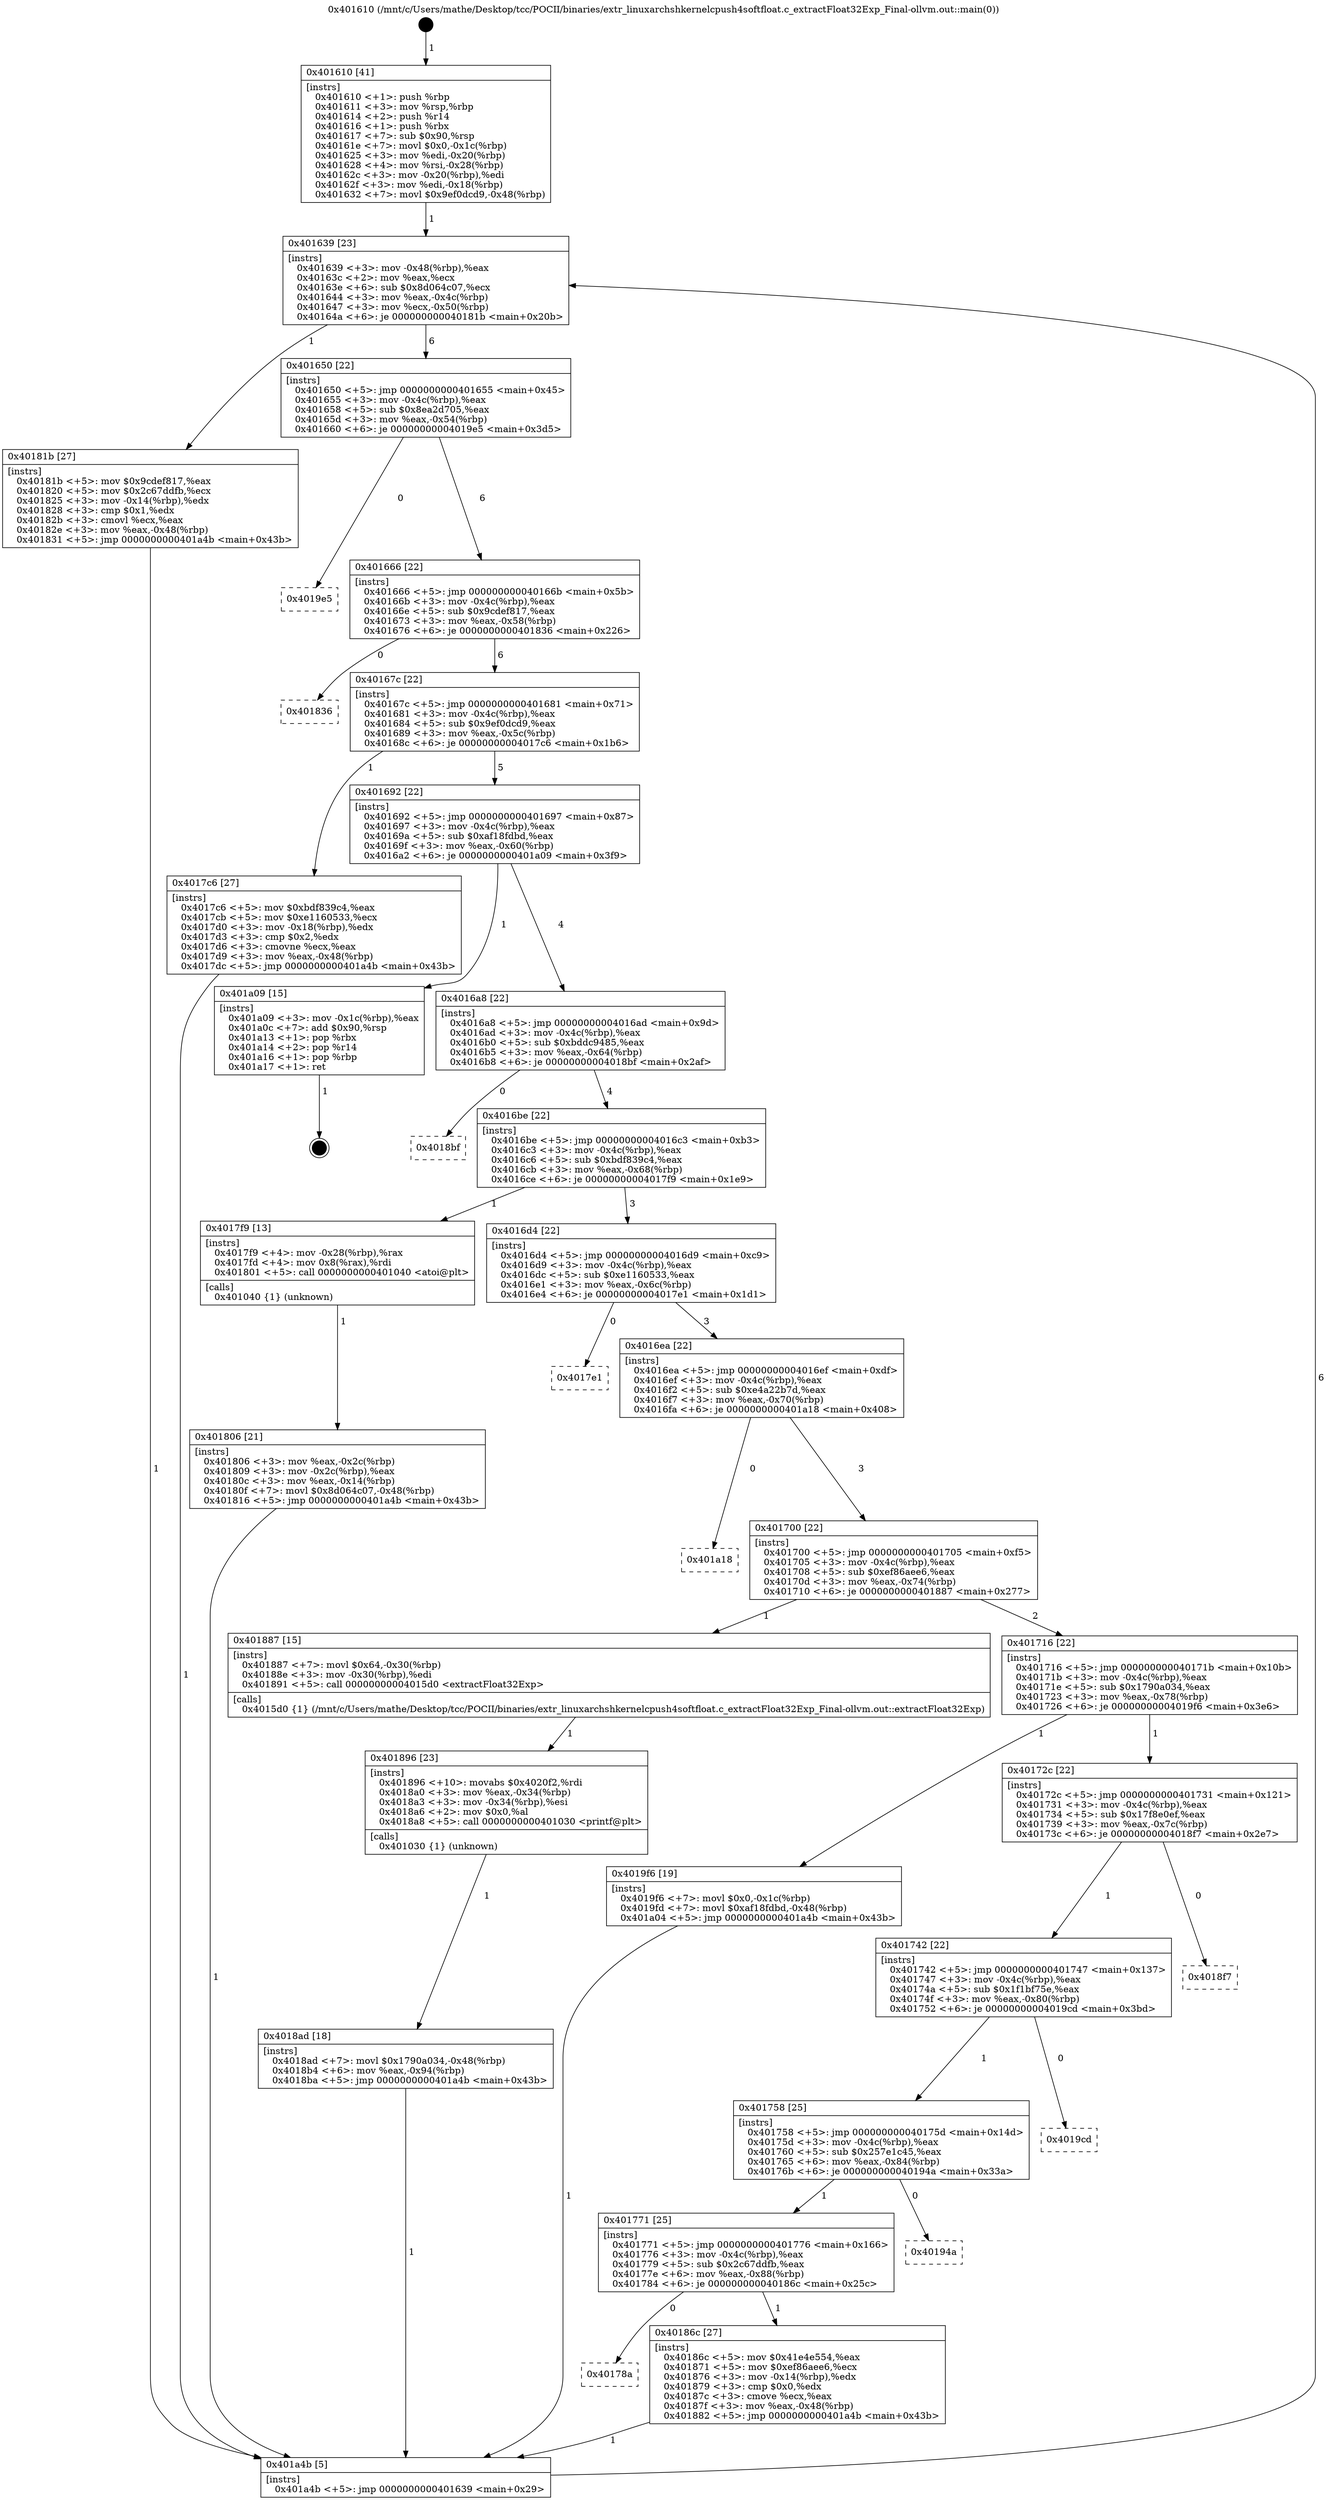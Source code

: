 digraph "0x401610" {
  label = "0x401610 (/mnt/c/Users/mathe/Desktop/tcc/POCII/binaries/extr_linuxarchshkernelcpush4softfloat.c_extractFloat32Exp_Final-ollvm.out::main(0))"
  labelloc = "t"
  node[shape=record]

  Entry [label="",width=0.3,height=0.3,shape=circle,fillcolor=black,style=filled]
  "0x401639" [label="{
     0x401639 [23]\l
     | [instrs]\l
     &nbsp;&nbsp;0x401639 \<+3\>: mov -0x48(%rbp),%eax\l
     &nbsp;&nbsp;0x40163c \<+2\>: mov %eax,%ecx\l
     &nbsp;&nbsp;0x40163e \<+6\>: sub $0x8d064c07,%ecx\l
     &nbsp;&nbsp;0x401644 \<+3\>: mov %eax,-0x4c(%rbp)\l
     &nbsp;&nbsp;0x401647 \<+3\>: mov %ecx,-0x50(%rbp)\l
     &nbsp;&nbsp;0x40164a \<+6\>: je 000000000040181b \<main+0x20b\>\l
  }"]
  "0x40181b" [label="{
     0x40181b [27]\l
     | [instrs]\l
     &nbsp;&nbsp;0x40181b \<+5\>: mov $0x9cdef817,%eax\l
     &nbsp;&nbsp;0x401820 \<+5\>: mov $0x2c67ddfb,%ecx\l
     &nbsp;&nbsp;0x401825 \<+3\>: mov -0x14(%rbp),%edx\l
     &nbsp;&nbsp;0x401828 \<+3\>: cmp $0x1,%edx\l
     &nbsp;&nbsp;0x40182b \<+3\>: cmovl %ecx,%eax\l
     &nbsp;&nbsp;0x40182e \<+3\>: mov %eax,-0x48(%rbp)\l
     &nbsp;&nbsp;0x401831 \<+5\>: jmp 0000000000401a4b \<main+0x43b\>\l
  }"]
  "0x401650" [label="{
     0x401650 [22]\l
     | [instrs]\l
     &nbsp;&nbsp;0x401650 \<+5\>: jmp 0000000000401655 \<main+0x45\>\l
     &nbsp;&nbsp;0x401655 \<+3\>: mov -0x4c(%rbp),%eax\l
     &nbsp;&nbsp;0x401658 \<+5\>: sub $0x8ea2d705,%eax\l
     &nbsp;&nbsp;0x40165d \<+3\>: mov %eax,-0x54(%rbp)\l
     &nbsp;&nbsp;0x401660 \<+6\>: je 00000000004019e5 \<main+0x3d5\>\l
  }"]
  Exit [label="",width=0.3,height=0.3,shape=circle,fillcolor=black,style=filled,peripheries=2]
  "0x4019e5" [label="{
     0x4019e5\l
  }", style=dashed]
  "0x401666" [label="{
     0x401666 [22]\l
     | [instrs]\l
     &nbsp;&nbsp;0x401666 \<+5\>: jmp 000000000040166b \<main+0x5b\>\l
     &nbsp;&nbsp;0x40166b \<+3\>: mov -0x4c(%rbp),%eax\l
     &nbsp;&nbsp;0x40166e \<+5\>: sub $0x9cdef817,%eax\l
     &nbsp;&nbsp;0x401673 \<+3\>: mov %eax,-0x58(%rbp)\l
     &nbsp;&nbsp;0x401676 \<+6\>: je 0000000000401836 \<main+0x226\>\l
  }"]
  "0x4018ad" [label="{
     0x4018ad [18]\l
     | [instrs]\l
     &nbsp;&nbsp;0x4018ad \<+7\>: movl $0x1790a034,-0x48(%rbp)\l
     &nbsp;&nbsp;0x4018b4 \<+6\>: mov %eax,-0x94(%rbp)\l
     &nbsp;&nbsp;0x4018ba \<+5\>: jmp 0000000000401a4b \<main+0x43b\>\l
  }"]
  "0x401836" [label="{
     0x401836\l
  }", style=dashed]
  "0x40167c" [label="{
     0x40167c [22]\l
     | [instrs]\l
     &nbsp;&nbsp;0x40167c \<+5\>: jmp 0000000000401681 \<main+0x71\>\l
     &nbsp;&nbsp;0x401681 \<+3\>: mov -0x4c(%rbp),%eax\l
     &nbsp;&nbsp;0x401684 \<+5\>: sub $0x9ef0dcd9,%eax\l
     &nbsp;&nbsp;0x401689 \<+3\>: mov %eax,-0x5c(%rbp)\l
     &nbsp;&nbsp;0x40168c \<+6\>: je 00000000004017c6 \<main+0x1b6\>\l
  }"]
  "0x401896" [label="{
     0x401896 [23]\l
     | [instrs]\l
     &nbsp;&nbsp;0x401896 \<+10\>: movabs $0x4020f2,%rdi\l
     &nbsp;&nbsp;0x4018a0 \<+3\>: mov %eax,-0x34(%rbp)\l
     &nbsp;&nbsp;0x4018a3 \<+3\>: mov -0x34(%rbp),%esi\l
     &nbsp;&nbsp;0x4018a6 \<+2\>: mov $0x0,%al\l
     &nbsp;&nbsp;0x4018a8 \<+5\>: call 0000000000401030 \<printf@plt\>\l
     | [calls]\l
     &nbsp;&nbsp;0x401030 \{1\} (unknown)\l
  }"]
  "0x4017c6" [label="{
     0x4017c6 [27]\l
     | [instrs]\l
     &nbsp;&nbsp;0x4017c6 \<+5\>: mov $0xbdf839c4,%eax\l
     &nbsp;&nbsp;0x4017cb \<+5\>: mov $0xe1160533,%ecx\l
     &nbsp;&nbsp;0x4017d0 \<+3\>: mov -0x18(%rbp),%edx\l
     &nbsp;&nbsp;0x4017d3 \<+3\>: cmp $0x2,%edx\l
     &nbsp;&nbsp;0x4017d6 \<+3\>: cmovne %ecx,%eax\l
     &nbsp;&nbsp;0x4017d9 \<+3\>: mov %eax,-0x48(%rbp)\l
     &nbsp;&nbsp;0x4017dc \<+5\>: jmp 0000000000401a4b \<main+0x43b\>\l
  }"]
  "0x401692" [label="{
     0x401692 [22]\l
     | [instrs]\l
     &nbsp;&nbsp;0x401692 \<+5\>: jmp 0000000000401697 \<main+0x87\>\l
     &nbsp;&nbsp;0x401697 \<+3\>: mov -0x4c(%rbp),%eax\l
     &nbsp;&nbsp;0x40169a \<+5\>: sub $0xaf18fdbd,%eax\l
     &nbsp;&nbsp;0x40169f \<+3\>: mov %eax,-0x60(%rbp)\l
     &nbsp;&nbsp;0x4016a2 \<+6\>: je 0000000000401a09 \<main+0x3f9\>\l
  }"]
  "0x401a4b" [label="{
     0x401a4b [5]\l
     | [instrs]\l
     &nbsp;&nbsp;0x401a4b \<+5\>: jmp 0000000000401639 \<main+0x29\>\l
  }"]
  "0x401610" [label="{
     0x401610 [41]\l
     | [instrs]\l
     &nbsp;&nbsp;0x401610 \<+1\>: push %rbp\l
     &nbsp;&nbsp;0x401611 \<+3\>: mov %rsp,%rbp\l
     &nbsp;&nbsp;0x401614 \<+2\>: push %r14\l
     &nbsp;&nbsp;0x401616 \<+1\>: push %rbx\l
     &nbsp;&nbsp;0x401617 \<+7\>: sub $0x90,%rsp\l
     &nbsp;&nbsp;0x40161e \<+7\>: movl $0x0,-0x1c(%rbp)\l
     &nbsp;&nbsp;0x401625 \<+3\>: mov %edi,-0x20(%rbp)\l
     &nbsp;&nbsp;0x401628 \<+4\>: mov %rsi,-0x28(%rbp)\l
     &nbsp;&nbsp;0x40162c \<+3\>: mov -0x20(%rbp),%edi\l
     &nbsp;&nbsp;0x40162f \<+3\>: mov %edi,-0x18(%rbp)\l
     &nbsp;&nbsp;0x401632 \<+7\>: movl $0x9ef0dcd9,-0x48(%rbp)\l
  }"]
  "0x40178a" [label="{
     0x40178a\l
  }", style=dashed]
  "0x401a09" [label="{
     0x401a09 [15]\l
     | [instrs]\l
     &nbsp;&nbsp;0x401a09 \<+3\>: mov -0x1c(%rbp),%eax\l
     &nbsp;&nbsp;0x401a0c \<+7\>: add $0x90,%rsp\l
     &nbsp;&nbsp;0x401a13 \<+1\>: pop %rbx\l
     &nbsp;&nbsp;0x401a14 \<+2\>: pop %r14\l
     &nbsp;&nbsp;0x401a16 \<+1\>: pop %rbp\l
     &nbsp;&nbsp;0x401a17 \<+1\>: ret\l
  }"]
  "0x4016a8" [label="{
     0x4016a8 [22]\l
     | [instrs]\l
     &nbsp;&nbsp;0x4016a8 \<+5\>: jmp 00000000004016ad \<main+0x9d\>\l
     &nbsp;&nbsp;0x4016ad \<+3\>: mov -0x4c(%rbp),%eax\l
     &nbsp;&nbsp;0x4016b0 \<+5\>: sub $0xbddc9485,%eax\l
     &nbsp;&nbsp;0x4016b5 \<+3\>: mov %eax,-0x64(%rbp)\l
     &nbsp;&nbsp;0x4016b8 \<+6\>: je 00000000004018bf \<main+0x2af\>\l
  }"]
  "0x40186c" [label="{
     0x40186c [27]\l
     | [instrs]\l
     &nbsp;&nbsp;0x40186c \<+5\>: mov $0x41e4e554,%eax\l
     &nbsp;&nbsp;0x401871 \<+5\>: mov $0xef86aee6,%ecx\l
     &nbsp;&nbsp;0x401876 \<+3\>: mov -0x14(%rbp),%edx\l
     &nbsp;&nbsp;0x401879 \<+3\>: cmp $0x0,%edx\l
     &nbsp;&nbsp;0x40187c \<+3\>: cmove %ecx,%eax\l
     &nbsp;&nbsp;0x40187f \<+3\>: mov %eax,-0x48(%rbp)\l
     &nbsp;&nbsp;0x401882 \<+5\>: jmp 0000000000401a4b \<main+0x43b\>\l
  }"]
  "0x4018bf" [label="{
     0x4018bf\l
  }", style=dashed]
  "0x4016be" [label="{
     0x4016be [22]\l
     | [instrs]\l
     &nbsp;&nbsp;0x4016be \<+5\>: jmp 00000000004016c3 \<main+0xb3\>\l
     &nbsp;&nbsp;0x4016c3 \<+3\>: mov -0x4c(%rbp),%eax\l
     &nbsp;&nbsp;0x4016c6 \<+5\>: sub $0xbdf839c4,%eax\l
     &nbsp;&nbsp;0x4016cb \<+3\>: mov %eax,-0x68(%rbp)\l
     &nbsp;&nbsp;0x4016ce \<+6\>: je 00000000004017f9 \<main+0x1e9\>\l
  }"]
  "0x401771" [label="{
     0x401771 [25]\l
     | [instrs]\l
     &nbsp;&nbsp;0x401771 \<+5\>: jmp 0000000000401776 \<main+0x166\>\l
     &nbsp;&nbsp;0x401776 \<+3\>: mov -0x4c(%rbp),%eax\l
     &nbsp;&nbsp;0x401779 \<+5\>: sub $0x2c67ddfb,%eax\l
     &nbsp;&nbsp;0x40177e \<+6\>: mov %eax,-0x88(%rbp)\l
     &nbsp;&nbsp;0x401784 \<+6\>: je 000000000040186c \<main+0x25c\>\l
  }"]
  "0x4017f9" [label="{
     0x4017f9 [13]\l
     | [instrs]\l
     &nbsp;&nbsp;0x4017f9 \<+4\>: mov -0x28(%rbp),%rax\l
     &nbsp;&nbsp;0x4017fd \<+4\>: mov 0x8(%rax),%rdi\l
     &nbsp;&nbsp;0x401801 \<+5\>: call 0000000000401040 \<atoi@plt\>\l
     | [calls]\l
     &nbsp;&nbsp;0x401040 \{1\} (unknown)\l
  }"]
  "0x4016d4" [label="{
     0x4016d4 [22]\l
     | [instrs]\l
     &nbsp;&nbsp;0x4016d4 \<+5\>: jmp 00000000004016d9 \<main+0xc9\>\l
     &nbsp;&nbsp;0x4016d9 \<+3\>: mov -0x4c(%rbp),%eax\l
     &nbsp;&nbsp;0x4016dc \<+5\>: sub $0xe1160533,%eax\l
     &nbsp;&nbsp;0x4016e1 \<+3\>: mov %eax,-0x6c(%rbp)\l
     &nbsp;&nbsp;0x4016e4 \<+6\>: je 00000000004017e1 \<main+0x1d1\>\l
  }"]
  "0x401806" [label="{
     0x401806 [21]\l
     | [instrs]\l
     &nbsp;&nbsp;0x401806 \<+3\>: mov %eax,-0x2c(%rbp)\l
     &nbsp;&nbsp;0x401809 \<+3\>: mov -0x2c(%rbp),%eax\l
     &nbsp;&nbsp;0x40180c \<+3\>: mov %eax,-0x14(%rbp)\l
     &nbsp;&nbsp;0x40180f \<+7\>: movl $0x8d064c07,-0x48(%rbp)\l
     &nbsp;&nbsp;0x401816 \<+5\>: jmp 0000000000401a4b \<main+0x43b\>\l
  }"]
  "0x40194a" [label="{
     0x40194a\l
  }", style=dashed]
  "0x4017e1" [label="{
     0x4017e1\l
  }", style=dashed]
  "0x4016ea" [label="{
     0x4016ea [22]\l
     | [instrs]\l
     &nbsp;&nbsp;0x4016ea \<+5\>: jmp 00000000004016ef \<main+0xdf\>\l
     &nbsp;&nbsp;0x4016ef \<+3\>: mov -0x4c(%rbp),%eax\l
     &nbsp;&nbsp;0x4016f2 \<+5\>: sub $0xe4a22b7d,%eax\l
     &nbsp;&nbsp;0x4016f7 \<+3\>: mov %eax,-0x70(%rbp)\l
     &nbsp;&nbsp;0x4016fa \<+6\>: je 0000000000401a18 \<main+0x408\>\l
  }"]
  "0x401758" [label="{
     0x401758 [25]\l
     | [instrs]\l
     &nbsp;&nbsp;0x401758 \<+5\>: jmp 000000000040175d \<main+0x14d\>\l
     &nbsp;&nbsp;0x40175d \<+3\>: mov -0x4c(%rbp),%eax\l
     &nbsp;&nbsp;0x401760 \<+5\>: sub $0x257e1c45,%eax\l
     &nbsp;&nbsp;0x401765 \<+6\>: mov %eax,-0x84(%rbp)\l
     &nbsp;&nbsp;0x40176b \<+6\>: je 000000000040194a \<main+0x33a\>\l
  }"]
  "0x401a18" [label="{
     0x401a18\l
  }", style=dashed]
  "0x401700" [label="{
     0x401700 [22]\l
     | [instrs]\l
     &nbsp;&nbsp;0x401700 \<+5\>: jmp 0000000000401705 \<main+0xf5\>\l
     &nbsp;&nbsp;0x401705 \<+3\>: mov -0x4c(%rbp),%eax\l
     &nbsp;&nbsp;0x401708 \<+5\>: sub $0xef86aee6,%eax\l
     &nbsp;&nbsp;0x40170d \<+3\>: mov %eax,-0x74(%rbp)\l
     &nbsp;&nbsp;0x401710 \<+6\>: je 0000000000401887 \<main+0x277\>\l
  }"]
  "0x4019cd" [label="{
     0x4019cd\l
  }", style=dashed]
  "0x401887" [label="{
     0x401887 [15]\l
     | [instrs]\l
     &nbsp;&nbsp;0x401887 \<+7\>: movl $0x64,-0x30(%rbp)\l
     &nbsp;&nbsp;0x40188e \<+3\>: mov -0x30(%rbp),%edi\l
     &nbsp;&nbsp;0x401891 \<+5\>: call 00000000004015d0 \<extractFloat32Exp\>\l
     | [calls]\l
     &nbsp;&nbsp;0x4015d0 \{1\} (/mnt/c/Users/mathe/Desktop/tcc/POCII/binaries/extr_linuxarchshkernelcpush4softfloat.c_extractFloat32Exp_Final-ollvm.out::extractFloat32Exp)\l
  }"]
  "0x401716" [label="{
     0x401716 [22]\l
     | [instrs]\l
     &nbsp;&nbsp;0x401716 \<+5\>: jmp 000000000040171b \<main+0x10b\>\l
     &nbsp;&nbsp;0x40171b \<+3\>: mov -0x4c(%rbp),%eax\l
     &nbsp;&nbsp;0x40171e \<+5\>: sub $0x1790a034,%eax\l
     &nbsp;&nbsp;0x401723 \<+3\>: mov %eax,-0x78(%rbp)\l
     &nbsp;&nbsp;0x401726 \<+6\>: je 00000000004019f6 \<main+0x3e6\>\l
  }"]
  "0x401742" [label="{
     0x401742 [22]\l
     | [instrs]\l
     &nbsp;&nbsp;0x401742 \<+5\>: jmp 0000000000401747 \<main+0x137\>\l
     &nbsp;&nbsp;0x401747 \<+3\>: mov -0x4c(%rbp),%eax\l
     &nbsp;&nbsp;0x40174a \<+5\>: sub $0x1f1bf75e,%eax\l
     &nbsp;&nbsp;0x40174f \<+3\>: mov %eax,-0x80(%rbp)\l
     &nbsp;&nbsp;0x401752 \<+6\>: je 00000000004019cd \<main+0x3bd\>\l
  }"]
  "0x4019f6" [label="{
     0x4019f6 [19]\l
     | [instrs]\l
     &nbsp;&nbsp;0x4019f6 \<+7\>: movl $0x0,-0x1c(%rbp)\l
     &nbsp;&nbsp;0x4019fd \<+7\>: movl $0xaf18fdbd,-0x48(%rbp)\l
     &nbsp;&nbsp;0x401a04 \<+5\>: jmp 0000000000401a4b \<main+0x43b\>\l
  }"]
  "0x40172c" [label="{
     0x40172c [22]\l
     | [instrs]\l
     &nbsp;&nbsp;0x40172c \<+5\>: jmp 0000000000401731 \<main+0x121\>\l
     &nbsp;&nbsp;0x401731 \<+3\>: mov -0x4c(%rbp),%eax\l
     &nbsp;&nbsp;0x401734 \<+5\>: sub $0x17f8e0ef,%eax\l
     &nbsp;&nbsp;0x401739 \<+3\>: mov %eax,-0x7c(%rbp)\l
     &nbsp;&nbsp;0x40173c \<+6\>: je 00000000004018f7 \<main+0x2e7\>\l
  }"]
  "0x4018f7" [label="{
     0x4018f7\l
  }", style=dashed]
  Entry -> "0x401610" [label=" 1"]
  "0x401639" -> "0x40181b" [label=" 1"]
  "0x401639" -> "0x401650" [label=" 6"]
  "0x401a09" -> Exit [label=" 1"]
  "0x401650" -> "0x4019e5" [label=" 0"]
  "0x401650" -> "0x401666" [label=" 6"]
  "0x4019f6" -> "0x401a4b" [label=" 1"]
  "0x401666" -> "0x401836" [label=" 0"]
  "0x401666" -> "0x40167c" [label=" 6"]
  "0x4018ad" -> "0x401a4b" [label=" 1"]
  "0x40167c" -> "0x4017c6" [label=" 1"]
  "0x40167c" -> "0x401692" [label=" 5"]
  "0x4017c6" -> "0x401a4b" [label=" 1"]
  "0x401610" -> "0x401639" [label=" 1"]
  "0x401a4b" -> "0x401639" [label=" 6"]
  "0x401896" -> "0x4018ad" [label=" 1"]
  "0x401692" -> "0x401a09" [label=" 1"]
  "0x401692" -> "0x4016a8" [label=" 4"]
  "0x401887" -> "0x401896" [label=" 1"]
  "0x4016a8" -> "0x4018bf" [label=" 0"]
  "0x4016a8" -> "0x4016be" [label=" 4"]
  "0x40186c" -> "0x401a4b" [label=" 1"]
  "0x4016be" -> "0x4017f9" [label=" 1"]
  "0x4016be" -> "0x4016d4" [label=" 3"]
  "0x4017f9" -> "0x401806" [label=" 1"]
  "0x401806" -> "0x401a4b" [label=" 1"]
  "0x40181b" -> "0x401a4b" [label=" 1"]
  "0x401771" -> "0x40186c" [label=" 1"]
  "0x4016d4" -> "0x4017e1" [label=" 0"]
  "0x4016d4" -> "0x4016ea" [label=" 3"]
  "0x401771" -> "0x40178a" [label=" 0"]
  "0x4016ea" -> "0x401a18" [label=" 0"]
  "0x4016ea" -> "0x401700" [label=" 3"]
  "0x401758" -> "0x40194a" [label=" 0"]
  "0x401700" -> "0x401887" [label=" 1"]
  "0x401700" -> "0x401716" [label=" 2"]
  "0x401758" -> "0x401771" [label=" 1"]
  "0x401716" -> "0x4019f6" [label=" 1"]
  "0x401716" -> "0x40172c" [label=" 1"]
  "0x401742" -> "0x4019cd" [label=" 0"]
  "0x40172c" -> "0x4018f7" [label=" 0"]
  "0x40172c" -> "0x401742" [label=" 1"]
  "0x401742" -> "0x401758" [label=" 1"]
}
